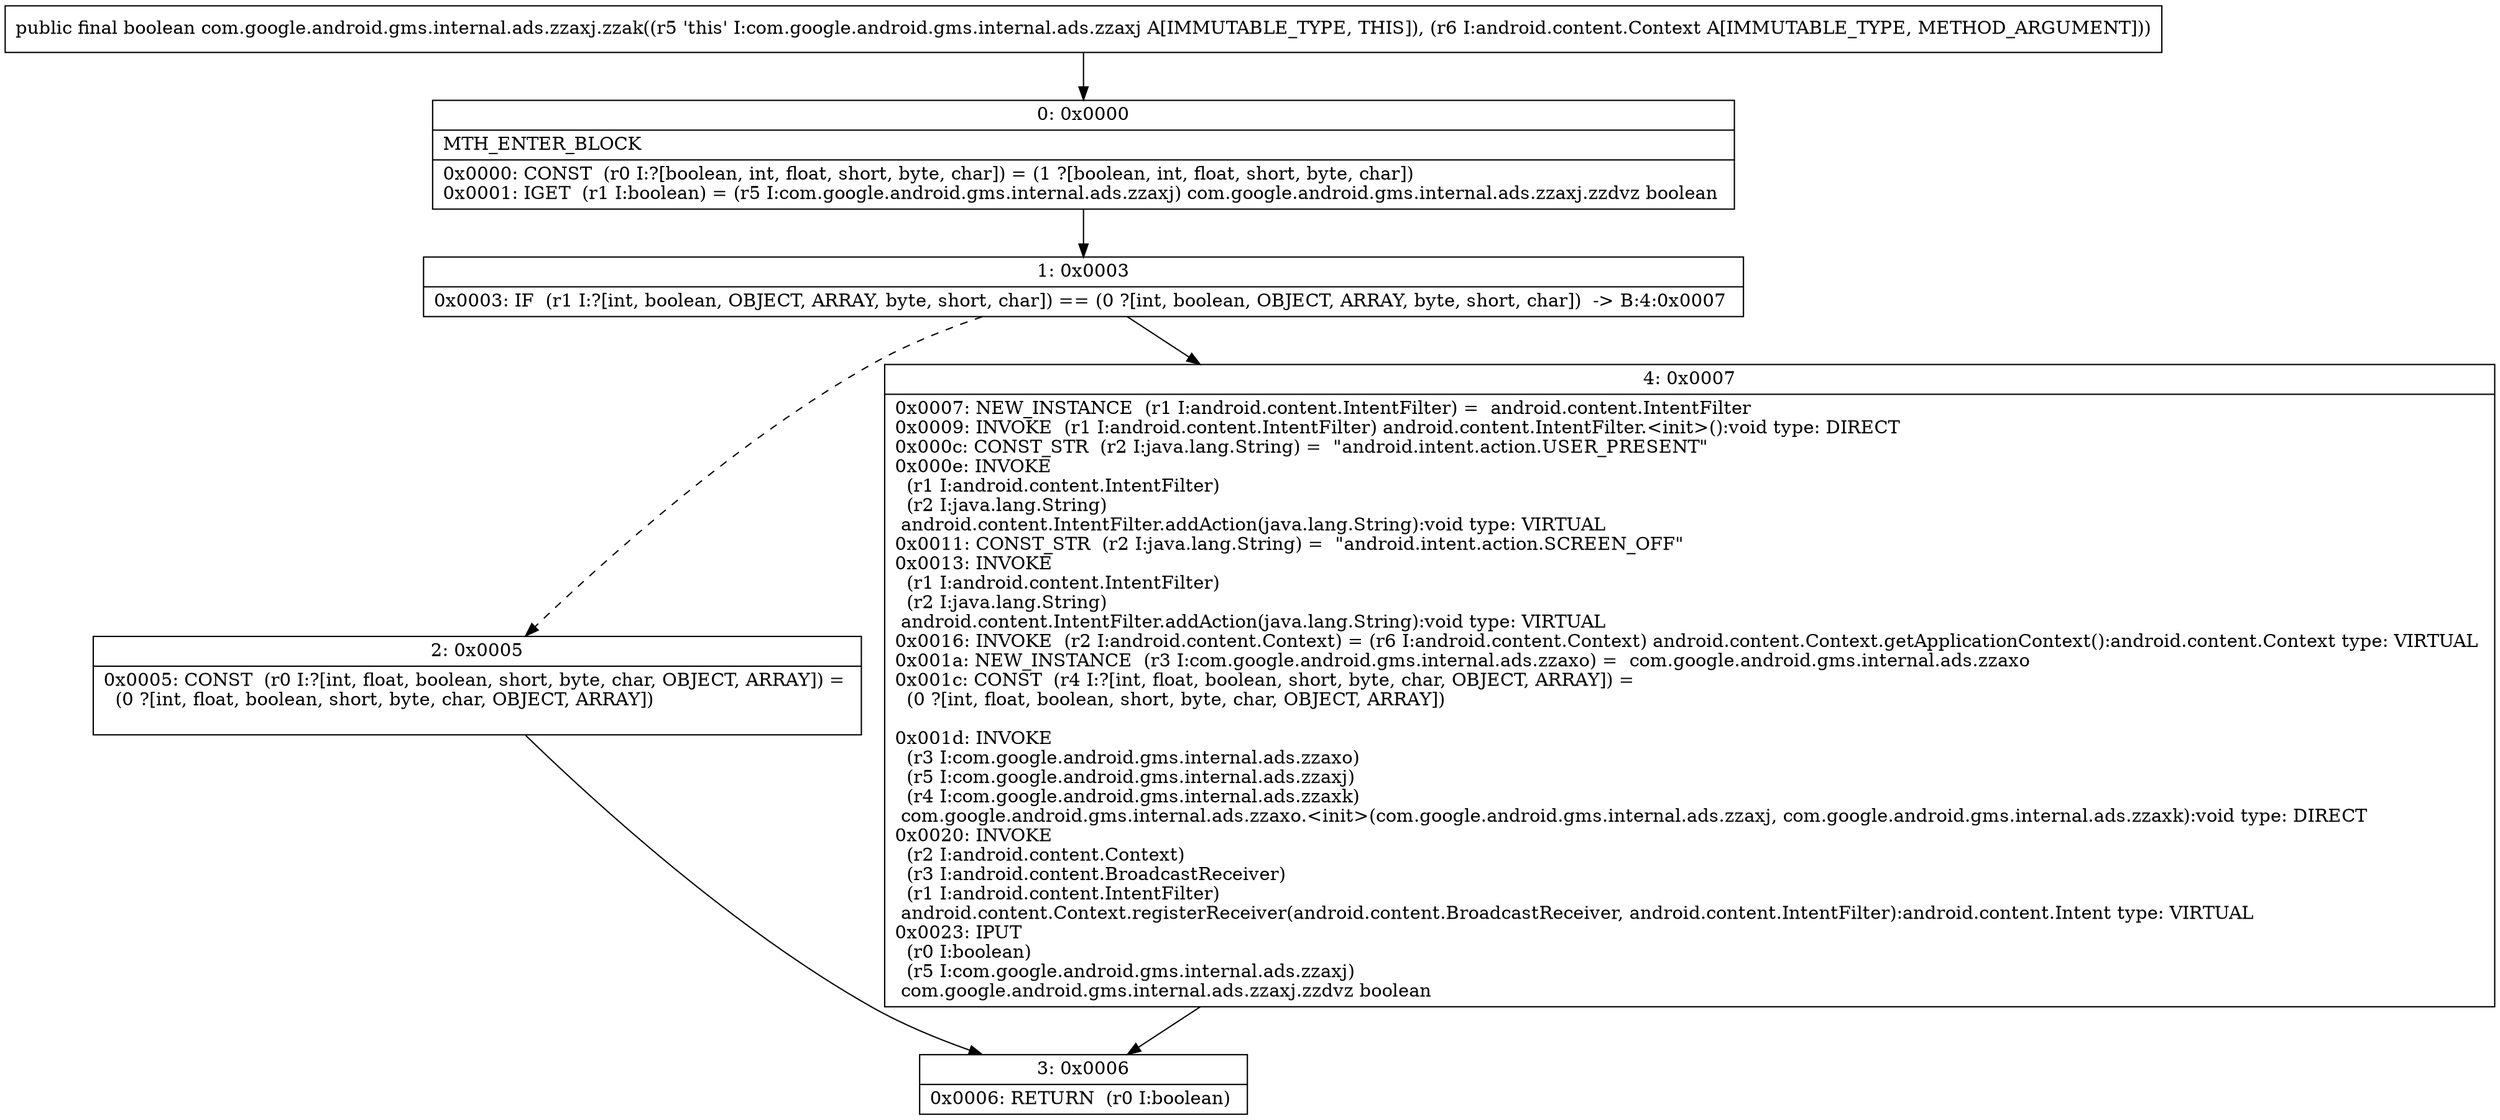 digraph "CFG forcom.google.android.gms.internal.ads.zzaxj.zzak(Landroid\/content\/Context;)Z" {
Node_0 [shape=record,label="{0\:\ 0x0000|MTH_ENTER_BLOCK\l|0x0000: CONST  (r0 I:?[boolean, int, float, short, byte, char]) = (1 ?[boolean, int, float, short, byte, char]) \l0x0001: IGET  (r1 I:boolean) = (r5 I:com.google.android.gms.internal.ads.zzaxj) com.google.android.gms.internal.ads.zzaxj.zzdvz boolean \l}"];
Node_1 [shape=record,label="{1\:\ 0x0003|0x0003: IF  (r1 I:?[int, boolean, OBJECT, ARRAY, byte, short, char]) == (0 ?[int, boolean, OBJECT, ARRAY, byte, short, char])  \-\> B:4:0x0007 \l}"];
Node_2 [shape=record,label="{2\:\ 0x0005|0x0005: CONST  (r0 I:?[int, float, boolean, short, byte, char, OBJECT, ARRAY]) = \l  (0 ?[int, float, boolean, short, byte, char, OBJECT, ARRAY])\l \l}"];
Node_3 [shape=record,label="{3\:\ 0x0006|0x0006: RETURN  (r0 I:boolean) \l}"];
Node_4 [shape=record,label="{4\:\ 0x0007|0x0007: NEW_INSTANCE  (r1 I:android.content.IntentFilter) =  android.content.IntentFilter \l0x0009: INVOKE  (r1 I:android.content.IntentFilter) android.content.IntentFilter.\<init\>():void type: DIRECT \l0x000c: CONST_STR  (r2 I:java.lang.String) =  \"android.intent.action.USER_PRESENT\" \l0x000e: INVOKE  \l  (r1 I:android.content.IntentFilter)\l  (r2 I:java.lang.String)\l android.content.IntentFilter.addAction(java.lang.String):void type: VIRTUAL \l0x0011: CONST_STR  (r2 I:java.lang.String) =  \"android.intent.action.SCREEN_OFF\" \l0x0013: INVOKE  \l  (r1 I:android.content.IntentFilter)\l  (r2 I:java.lang.String)\l android.content.IntentFilter.addAction(java.lang.String):void type: VIRTUAL \l0x0016: INVOKE  (r2 I:android.content.Context) = (r6 I:android.content.Context) android.content.Context.getApplicationContext():android.content.Context type: VIRTUAL \l0x001a: NEW_INSTANCE  (r3 I:com.google.android.gms.internal.ads.zzaxo) =  com.google.android.gms.internal.ads.zzaxo \l0x001c: CONST  (r4 I:?[int, float, boolean, short, byte, char, OBJECT, ARRAY]) = \l  (0 ?[int, float, boolean, short, byte, char, OBJECT, ARRAY])\l \l0x001d: INVOKE  \l  (r3 I:com.google.android.gms.internal.ads.zzaxo)\l  (r5 I:com.google.android.gms.internal.ads.zzaxj)\l  (r4 I:com.google.android.gms.internal.ads.zzaxk)\l com.google.android.gms.internal.ads.zzaxo.\<init\>(com.google.android.gms.internal.ads.zzaxj, com.google.android.gms.internal.ads.zzaxk):void type: DIRECT \l0x0020: INVOKE  \l  (r2 I:android.content.Context)\l  (r3 I:android.content.BroadcastReceiver)\l  (r1 I:android.content.IntentFilter)\l android.content.Context.registerReceiver(android.content.BroadcastReceiver, android.content.IntentFilter):android.content.Intent type: VIRTUAL \l0x0023: IPUT  \l  (r0 I:boolean)\l  (r5 I:com.google.android.gms.internal.ads.zzaxj)\l com.google.android.gms.internal.ads.zzaxj.zzdvz boolean \l}"];
MethodNode[shape=record,label="{public final boolean com.google.android.gms.internal.ads.zzaxj.zzak((r5 'this' I:com.google.android.gms.internal.ads.zzaxj A[IMMUTABLE_TYPE, THIS]), (r6 I:android.content.Context A[IMMUTABLE_TYPE, METHOD_ARGUMENT])) }"];
MethodNode -> Node_0;
Node_0 -> Node_1;
Node_1 -> Node_2[style=dashed];
Node_1 -> Node_4;
Node_2 -> Node_3;
Node_4 -> Node_3;
}

